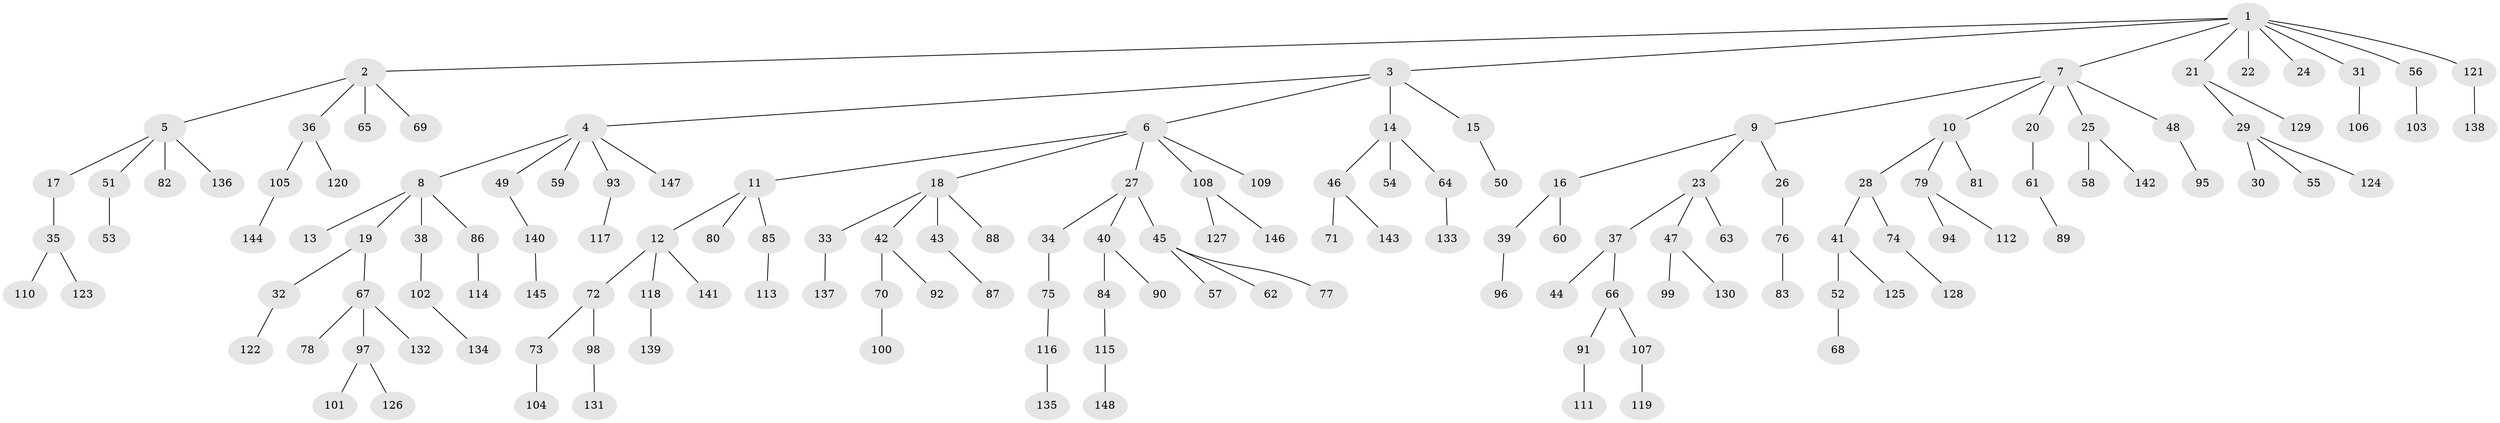 // Generated by graph-tools (version 1.1) at 2025/02/03/09/25 03:02:17]
// undirected, 148 vertices, 147 edges
graph export_dot {
graph [start="1"]
  node [color=gray90,style=filled];
  1;
  2;
  3;
  4;
  5;
  6;
  7;
  8;
  9;
  10;
  11;
  12;
  13;
  14;
  15;
  16;
  17;
  18;
  19;
  20;
  21;
  22;
  23;
  24;
  25;
  26;
  27;
  28;
  29;
  30;
  31;
  32;
  33;
  34;
  35;
  36;
  37;
  38;
  39;
  40;
  41;
  42;
  43;
  44;
  45;
  46;
  47;
  48;
  49;
  50;
  51;
  52;
  53;
  54;
  55;
  56;
  57;
  58;
  59;
  60;
  61;
  62;
  63;
  64;
  65;
  66;
  67;
  68;
  69;
  70;
  71;
  72;
  73;
  74;
  75;
  76;
  77;
  78;
  79;
  80;
  81;
  82;
  83;
  84;
  85;
  86;
  87;
  88;
  89;
  90;
  91;
  92;
  93;
  94;
  95;
  96;
  97;
  98;
  99;
  100;
  101;
  102;
  103;
  104;
  105;
  106;
  107;
  108;
  109;
  110;
  111;
  112;
  113;
  114;
  115;
  116;
  117;
  118;
  119;
  120;
  121;
  122;
  123;
  124;
  125;
  126;
  127;
  128;
  129;
  130;
  131;
  132;
  133;
  134;
  135;
  136;
  137;
  138;
  139;
  140;
  141;
  142;
  143;
  144;
  145;
  146;
  147;
  148;
  1 -- 2;
  1 -- 3;
  1 -- 7;
  1 -- 21;
  1 -- 22;
  1 -- 24;
  1 -- 31;
  1 -- 56;
  1 -- 121;
  2 -- 5;
  2 -- 36;
  2 -- 65;
  2 -- 69;
  3 -- 4;
  3 -- 6;
  3 -- 14;
  3 -- 15;
  4 -- 8;
  4 -- 49;
  4 -- 59;
  4 -- 93;
  4 -- 147;
  5 -- 17;
  5 -- 51;
  5 -- 82;
  5 -- 136;
  6 -- 11;
  6 -- 18;
  6 -- 27;
  6 -- 108;
  6 -- 109;
  7 -- 9;
  7 -- 10;
  7 -- 20;
  7 -- 25;
  7 -- 48;
  8 -- 13;
  8 -- 19;
  8 -- 38;
  8 -- 86;
  9 -- 16;
  9 -- 23;
  9 -- 26;
  10 -- 28;
  10 -- 79;
  10 -- 81;
  11 -- 12;
  11 -- 80;
  11 -- 85;
  12 -- 72;
  12 -- 118;
  12 -- 141;
  14 -- 46;
  14 -- 54;
  14 -- 64;
  15 -- 50;
  16 -- 39;
  16 -- 60;
  17 -- 35;
  18 -- 33;
  18 -- 42;
  18 -- 43;
  18 -- 88;
  19 -- 32;
  19 -- 67;
  20 -- 61;
  21 -- 29;
  21 -- 129;
  23 -- 37;
  23 -- 47;
  23 -- 63;
  25 -- 58;
  25 -- 142;
  26 -- 76;
  27 -- 34;
  27 -- 40;
  27 -- 45;
  28 -- 41;
  28 -- 74;
  29 -- 30;
  29 -- 55;
  29 -- 124;
  31 -- 106;
  32 -- 122;
  33 -- 137;
  34 -- 75;
  35 -- 110;
  35 -- 123;
  36 -- 105;
  36 -- 120;
  37 -- 44;
  37 -- 66;
  38 -- 102;
  39 -- 96;
  40 -- 84;
  40 -- 90;
  41 -- 52;
  41 -- 125;
  42 -- 70;
  42 -- 92;
  43 -- 87;
  45 -- 57;
  45 -- 62;
  45 -- 77;
  46 -- 71;
  46 -- 143;
  47 -- 99;
  47 -- 130;
  48 -- 95;
  49 -- 140;
  51 -- 53;
  52 -- 68;
  56 -- 103;
  61 -- 89;
  64 -- 133;
  66 -- 91;
  66 -- 107;
  67 -- 78;
  67 -- 97;
  67 -- 132;
  70 -- 100;
  72 -- 73;
  72 -- 98;
  73 -- 104;
  74 -- 128;
  75 -- 116;
  76 -- 83;
  79 -- 94;
  79 -- 112;
  84 -- 115;
  85 -- 113;
  86 -- 114;
  91 -- 111;
  93 -- 117;
  97 -- 101;
  97 -- 126;
  98 -- 131;
  102 -- 134;
  105 -- 144;
  107 -- 119;
  108 -- 127;
  108 -- 146;
  115 -- 148;
  116 -- 135;
  118 -- 139;
  121 -- 138;
  140 -- 145;
}
